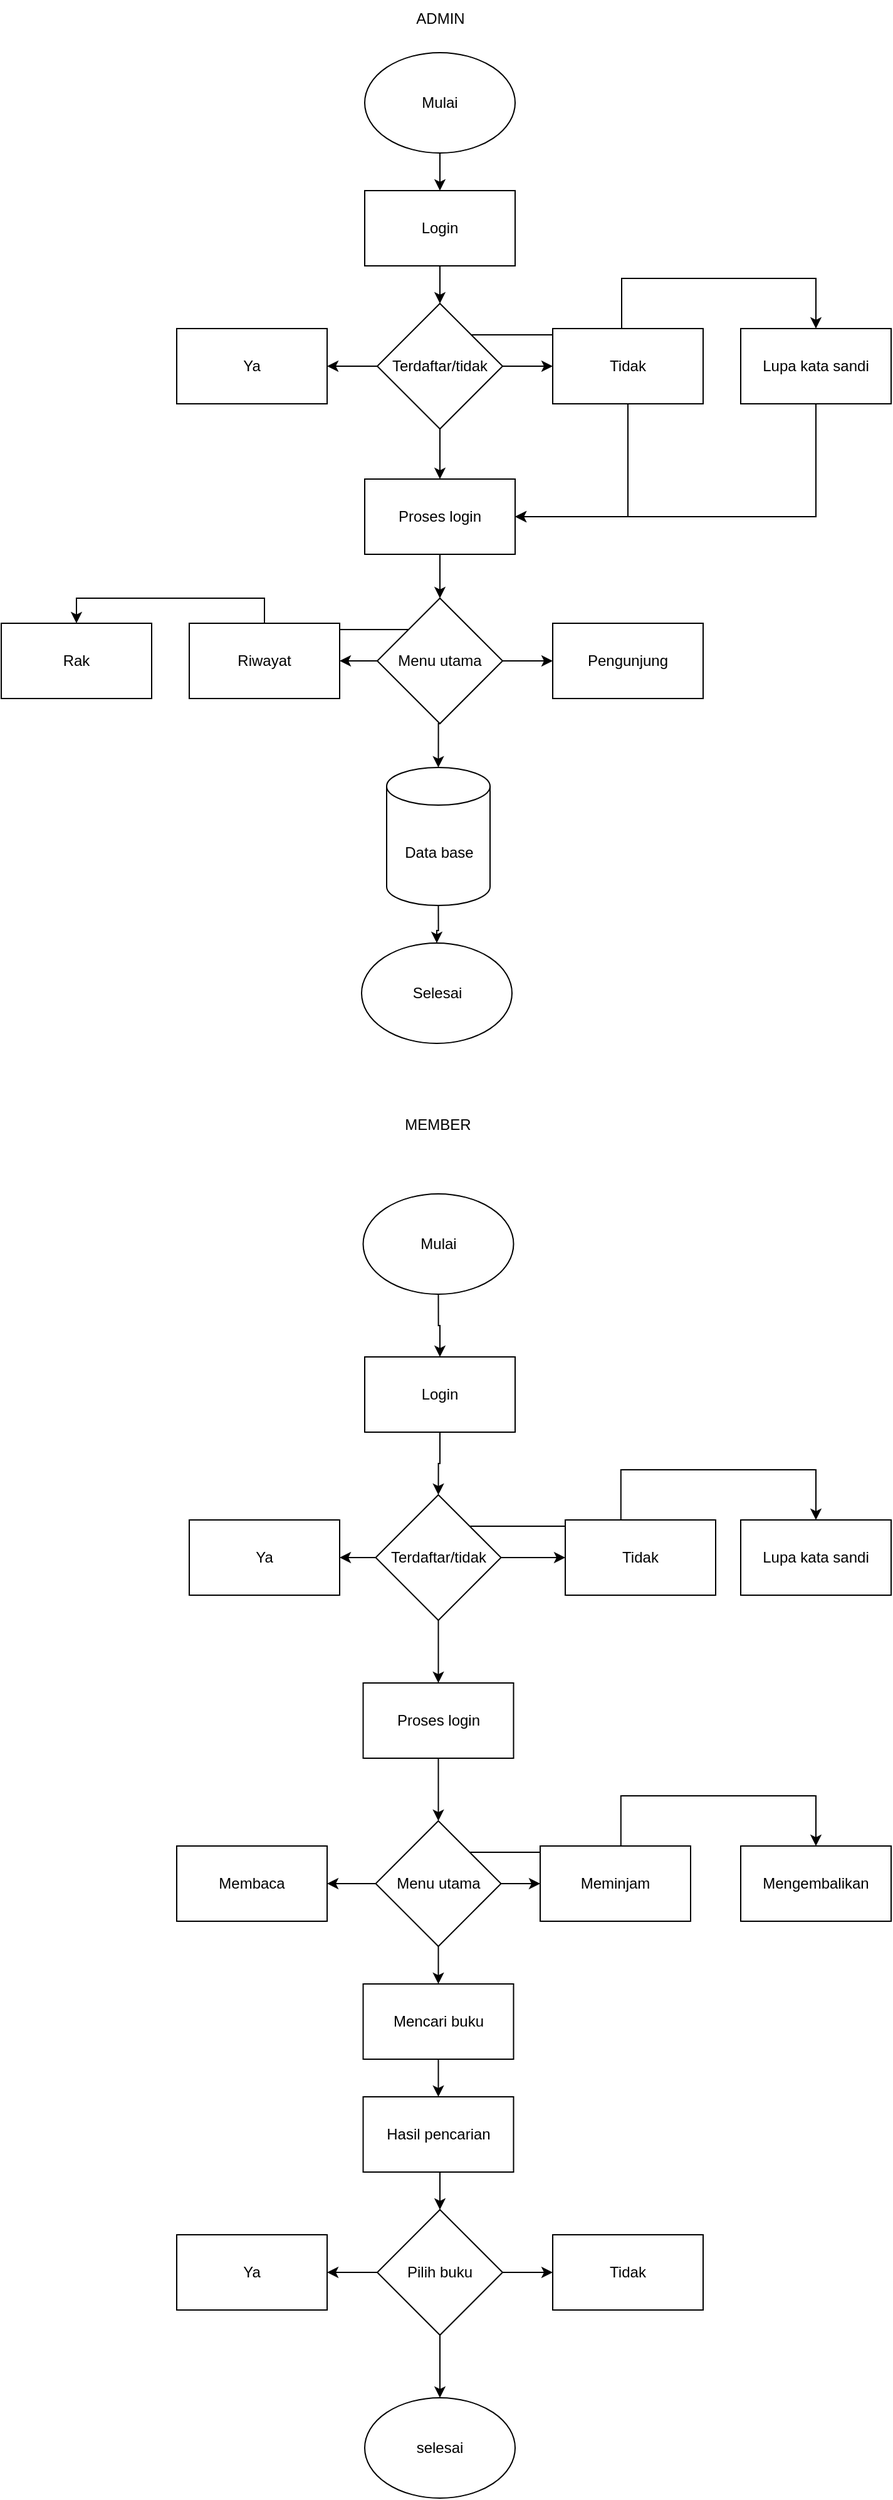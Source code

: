 <mxfile version="24.7.12">
  <diagram id="C5RBs43oDa-KdzZeNtuy" name="Page-1">
    <mxGraphModel dx="1434" dy="772" grid="1" gridSize="10" guides="1" tooltips="1" connect="1" arrows="1" fold="1" page="1" pageScale="1" pageWidth="827" pageHeight="1169" math="0" shadow="0">
      <root>
        <mxCell id="WIyWlLk6GJQsqaUBKTNV-0" />
        <mxCell id="WIyWlLk6GJQsqaUBKTNV-1" parent="WIyWlLk6GJQsqaUBKTNV-0" />
        <mxCell id="UuX250BPfMBqZ1j2QzMZ-12" style="edgeStyle=orthogonalEdgeStyle;rounded=0;orthogonalLoop=1;jettySize=auto;html=1;exitX=0.5;exitY=1;exitDx=0;exitDy=0;" edge="1" parent="WIyWlLk6GJQsqaUBKTNV-1" source="UuX250BPfMBqZ1j2QzMZ-0" target="UuX250BPfMBqZ1j2QzMZ-1">
          <mxGeometry relative="1" as="geometry" />
        </mxCell>
        <mxCell id="UuX250BPfMBqZ1j2QzMZ-0" value="Mulai" style="ellipse;whiteSpace=wrap;html=1;" vertex="1" parent="WIyWlLk6GJQsqaUBKTNV-1">
          <mxGeometry x="370" y="50" width="120" height="80" as="geometry" />
        </mxCell>
        <mxCell id="UuX250BPfMBqZ1j2QzMZ-13" style="edgeStyle=orthogonalEdgeStyle;rounded=0;orthogonalLoop=1;jettySize=auto;html=1;exitX=0.5;exitY=1;exitDx=0;exitDy=0;entryX=0.5;entryY=0;entryDx=0;entryDy=0;" edge="1" parent="WIyWlLk6GJQsqaUBKTNV-1" source="UuX250BPfMBqZ1j2QzMZ-1" target="UuX250BPfMBqZ1j2QzMZ-2">
          <mxGeometry relative="1" as="geometry" />
        </mxCell>
        <mxCell id="UuX250BPfMBqZ1j2QzMZ-1" value="Login" style="rounded=0;whiteSpace=wrap;html=1;" vertex="1" parent="WIyWlLk6GJQsqaUBKTNV-1">
          <mxGeometry x="370" y="160" width="120" height="60" as="geometry" />
        </mxCell>
        <mxCell id="UuX250BPfMBqZ1j2QzMZ-14" style="edgeStyle=orthogonalEdgeStyle;rounded=0;orthogonalLoop=1;jettySize=auto;html=1;exitX=1;exitY=0.5;exitDx=0;exitDy=0;entryX=0;entryY=0.5;entryDx=0;entryDy=0;" edge="1" parent="WIyWlLk6GJQsqaUBKTNV-1" source="UuX250BPfMBqZ1j2QzMZ-2" target="UuX250BPfMBqZ1j2QzMZ-4">
          <mxGeometry relative="1" as="geometry" />
        </mxCell>
        <mxCell id="UuX250BPfMBqZ1j2QzMZ-15" style="edgeStyle=orthogonalEdgeStyle;rounded=0;orthogonalLoop=1;jettySize=auto;html=1;exitX=1;exitY=0;exitDx=0;exitDy=0;entryX=0.5;entryY=0;entryDx=0;entryDy=0;" edge="1" parent="WIyWlLk6GJQsqaUBKTNV-1" source="UuX250BPfMBqZ1j2QzMZ-2" target="UuX250BPfMBqZ1j2QzMZ-5">
          <mxGeometry relative="1" as="geometry" />
        </mxCell>
        <mxCell id="UuX250BPfMBqZ1j2QzMZ-16" style="edgeStyle=orthogonalEdgeStyle;rounded=0;orthogonalLoop=1;jettySize=auto;html=1;exitX=0;exitY=0.5;exitDx=0;exitDy=0;entryX=1;entryY=0.5;entryDx=0;entryDy=0;" edge="1" parent="WIyWlLk6GJQsqaUBKTNV-1" source="UuX250BPfMBqZ1j2QzMZ-2" target="UuX250BPfMBqZ1j2QzMZ-3">
          <mxGeometry relative="1" as="geometry" />
        </mxCell>
        <mxCell id="UuX250BPfMBqZ1j2QzMZ-17" style="edgeStyle=orthogonalEdgeStyle;rounded=0;orthogonalLoop=1;jettySize=auto;html=1;exitX=0.5;exitY=1;exitDx=0;exitDy=0;entryX=0.5;entryY=0;entryDx=0;entryDy=0;" edge="1" parent="WIyWlLk6GJQsqaUBKTNV-1" source="UuX250BPfMBqZ1j2QzMZ-2" target="UuX250BPfMBqZ1j2QzMZ-6">
          <mxGeometry relative="1" as="geometry" />
        </mxCell>
        <mxCell id="UuX250BPfMBqZ1j2QzMZ-2" value="Terdaftar/tidak" style="rhombus;whiteSpace=wrap;html=1;" vertex="1" parent="WIyWlLk6GJQsqaUBKTNV-1">
          <mxGeometry x="380" y="250" width="100" height="100" as="geometry" />
        </mxCell>
        <mxCell id="UuX250BPfMBqZ1j2QzMZ-3" value="Ya" style="rounded=0;whiteSpace=wrap;html=1;" vertex="1" parent="WIyWlLk6GJQsqaUBKTNV-1">
          <mxGeometry x="220" y="270" width="120" height="60" as="geometry" />
        </mxCell>
        <mxCell id="UuX250BPfMBqZ1j2QzMZ-18" style="edgeStyle=orthogonalEdgeStyle;rounded=0;orthogonalLoop=1;jettySize=auto;html=1;exitX=0.5;exitY=1;exitDx=0;exitDy=0;entryX=1;entryY=0.5;entryDx=0;entryDy=0;" edge="1" parent="WIyWlLk6GJQsqaUBKTNV-1" source="UuX250BPfMBqZ1j2QzMZ-4" target="UuX250BPfMBqZ1j2QzMZ-6">
          <mxGeometry relative="1" as="geometry" />
        </mxCell>
        <mxCell id="UuX250BPfMBqZ1j2QzMZ-4" value="Tidak" style="rounded=0;whiteSpace=wrap;html=1;" vertex="1" parent="WIyWlLk6GJQsqaUBKTNV-1">
          <mxGeometry x="520" y="270" width="120" height="60" as="geometry" />
        </mxCell>
        <mxCell id="UuX250BPfMBqZ1j2QzMZ-19" style="edgeStyle=orthogonalEdgeStyle;rounded=0;orthogonalLoop=1;jettySize=auto;html=1;exitX=0.5;exitY=1;exitDx=0;exitDy=0;entryX=1;entryY=0.5;entryDx=0;entryDy=0;" edge="1" parent="WIyWlLk6GJQsqaUBKTNV-1" source="UuX250BPfMBqZ1j2QzMZ-5" target="UuX250BPfMBqZ1j2QzMZ-6">
          <mxGeometry relative="1" as="geometry" />
        </mxCell>
        <mxCell id="UuX250BPfMBqZ1j2QzMZ-5" value="Lupa kata sandi" style="rounded=0;whiteSpace=wrap;html=1;" vertex="1" parent="WIyWlLk6GJQsqaUBKTNV-1">
          <mxGeometry x="670" y="270" width="120" height="60" as="geometry" />
        </mxCell>
        <mxCell id="UuX250BPfMBqZ1j2QzMZ-20" style="edgeStyle=orthogonalEdgeStyle;rounded=0;orthogonalLoop=1;jettySize=auto;html=1;exitX=0.5;exitY=1;exitDx=0;exitDy=0;entryX=0.5;entryY=0;entryDx=0;entryDy=0;" edge="1" parent="WIyWlLk6GJQsqaUBKTNV-1" source="UuX250BPfMBqZ1j2QzMZ-6" target="UuX250BPfMBqZ1j2QzMZ-7">
          <mxGeometry relative="1" as="geometry" />
        </mxCell>
        <mxCell id="UuX250BPfMBqZ1j2QzMZ-6" value="Proses login" style="rounded=0;whiteSpace=wrap;html=1;" vertex="1" parent="WIyWlLk6GJQsqaUBKTNV-1">
          <mxGeometry x="370" y="390" width="120" height="60" as="geometry" />
        </mxCell>
        <mxCell id="UuX250BPfMBqZ1j2QzMZ-21" style="edgeStyle=orthogonalEdgeStyle;rounded=0;orthogonalLoop=1;jettySize=auto;html=1;exitX=1;exitY=0.5;exitDx=0;exitDy=0;entryX=0;entryY=0.5;entryDx=0;entryDy=0;" edge="1" parent="WIyWlLk6GJQsqaUBKTNV-1" source="UuX250BPfMBqZ1j2QzMZ-7" target="UuX250BPfMBqZ1j2QzMZ-10">
          <mxGeometry relative="1" as="geometry" />
        </mxCell>
        <mxCell id="UuX250BPfMBqZ1j2QzMZ-22" style="edgeStyle=orthogonalEdgeStyle;rounded=0;orthogonalLoop=1;jettySize=auto;html=1;exitX=0;exitY=0.5;exitDx=0;exitDy=0;entryX=1;entryY=0.5;entryDx=0;entryDy=0;" edge="1" parent="WIyWlLk6GJQsqaUBKTNV-1" source="UuX250BPfMBqZ1j2QzMZ-7" target="UuX250BPfMBqZ1j2QzMZ-8">
          <mxGeometry relative="1" as="geometry" />
        </mxCell>
        <mxCell id="UuX250BPfMBqZ1j2QzMZ-23" style="edgeStyle=orthogonalEdgeStyle;rounded=0;orthogonalLoop=1;jettySize=auto;html=1;exitX=0;exitY=0;exitDx=0;exitDy=0;entryX=0.5;entryY=0;entryDx=0;entryDy=0;" edge="1" parent="WIyWlLk6GJQsqaUBKTNV-1" source="UuX250BPfMBqZ1j2QzMZ-7" target="UuX250BPfMBqZ1j2QzMZ-9">
          <mxGeometry relative="1" as="geometry" />
        </mxCell>
        <mxCell id="UuX250BPfMBqZ1j2QzMZ-7" value="Menu utama" style="rhombus;whiteSpace=wrap;html=1;" vertex="1" parent="WIyWlLk6GJQsqaUBKTNV-1">
          <mxGeometry x="380" y="485" width="100" height="100" as="geometry" />
        </mxCell>
        <mxCell id="UuX250BPfMBqZ1j2QzMZ-8" value="Riwayat" style="rounded=0;whiteSpace=wrap;html=1;" vertex="1" parent="WIyWlLk6GJQsqaUBKTNV-1">
          <mxGeometry x="230" y="505" width="120" height="60" as="geometry" />
        </mxCell>
        <mxCell id="UuX250BPfMBqZ1j2QzMZ-9" value="Rak" style="rounded=0;whiteSpace=wrap;html=1;" vertex="1" parent="WIyWlLk6GJQsqaUBKTNV-1">
          <mxGeometry x="80" y="505" width="120" height="60" as="geometry" />
        </mxCell>
        <mxCell id="UuX250BPfMBqZ1j2QzMZ-10" value="Pengunjung" style="rounded=0;whiteSpace=wrap;html=1;" vertex="1" parent="WIyWlLk6GJQsqaUBKTNV-1">
          <mxGeometry x="520" y="505" width="120" height="60" as="geometry" />
        </mxCell>
        <mxCell id="UuX250BPfMBqZ1j2QzMZ-11" value="Selesai" style="ellipse;whiteSpace=wrap;html=1;" vertex="1" parent="WIyWlLk6GJQsqaUBKTNV-1">
          <mxGeometry x="367.5" y="760" width="120" height="80" as="geometry" />
        </mxCell>
        <mxCell id="UuX250BPfMBqZ1j2QzMZ-25" value="ADMIN" style="text;html=1;align=center;verticalAlign=middle;resizable=0;points=[];autosize=1;strokeColor=none;fillColor=none;" vertex="1" parent="WIyWlLk6GJQsqaUBKTNV-1">
          <mxGeometry x="400" y="8" width="60" height="30" as="geometry" />
        </mxCell>
        <mxCell id="UuX250BPfMBqZ1j2QzMZ-38" style="edgeStyle=orthogonalEdgeStyle;rounded=0;orthogonalLoop=1;jettySize=auto;html=1;exitX=0.5;exitY=1;exitDx=0;exitDy=0;entryX=0.5;entryY=0;entryDx=0;entryDy=0;" edge="1" parent="WIyWlLk6GJQsqaUBKTNV-1" source="UuX250BPfMBqZ1j2QzMZ-26" target="UuX250BPfMBqZ1j2QzMZ-28">
          <mxGeometry relative="1" as="geometry" />
        </mxCell>
        <mxCell id="UuX250BPfMBqZ1j2QzMZ-26" value="Mulai" style="ellipse;whiteSpace=wrap;html=1;" vertex="1" parent="WIyWlLk6GJQsqaUBKTNV-1">
          <mxGeometry x="368.75" y="960" width="120" height="80" as="geometry" />
        </mxCell>
        <mxCell id="UuX250BPfMBqZ1j2QzMZ-27" value="MEMBER" style="text;html=1;align=center;verticalAlign=middle;resizable=0;points=[];autosize=1;strokeColor=none;fillColor=none;" vertex="1" parent="WIyWlLk6GJQsqaUBKTNV-1">
          <mxGeometry x="387.5" y="890" width="80" height="30" as="geometry" />
        </mxCell>
        <mxCell id="UuX250BPfMBqZ1j2QzMZ-63" style="edgeStyle=orthogonalEdgeStyle;rounded=0;orthogonalLoop=1;jettySize=auto;html=1;exitX=0.5;exitY=1;exitDx=0;exitDy=0;entryX=0.5;entryY=0;entryDx=0;entryDy=0;" edge="1" parent="WIyWlLk6GJQsqaUBKTNV-1" source="UuX250BPfMBqZ1j2QzMZ-28" target="UuX250BPfMBqZ1j2QzMZ-29">
          <mxGeometry relative="1" as="geometry" />
        </mxCell>
        <mxCell id="UuX250BPfMBqZ1j2QzMZ-28" value="Login" style="rounded=0;whiteSpace=wrap;html=1;" vertex="1" parent="WIyWlLk6GJQsqaUBKTNV-1">
          <mxGeometry x="370" y="1090" width="120" height="60" as="geometry" />
        </mxCell>
        <mxCell id="UuX250BPfMBqZ1j2QzMZ-39" style="edgeStyle=orthogonalEdgeStyle;rounded=0;orthogonalLoop=1;jettySize=auto;html=1;exitX=1;exitY=0.5;exitDx=0;exitDy=0;entryX=0;entryY=0.5;entryDx=0;entryDy=0;" edge="1" parent="WIyWlLk6GJQsqaUBKTNV-1" source="UuX250BPfMBqZ1j2QzMZ-29" target="UuX250BPfMBqZ1j2QzMZ-31">
          <mxGeometry relative="1" as="geometry" />
        </mxCell>
        <mxCell id="UuX250BPfMBqZ1j2QzMZ-40" style="edgeStyle=orthogonalEdgeStyle;rounded=0;orthogonalLoop=1;jettySize=auto;html=1;exitX=1;exitY=0;exitDx=0;exitDy=0;entryX=0.5;entryY=0;entryDx=0;entryDy=0;" edge="1" parent="WIyWlLk6GJQsqaUBKTNV-1" source="UuX250BPfMBqZ1j2QzMZ-29" target="UuX250BPfMBqZ1j2QzMZ-32">
          <mxGeometry relative="1" as="geometry" />
        </mxCell>
        <mxCell id="UuX250BPfMBqZ1j2QzMZ-41" style="edgeStyle=orthogonalEdgeStyle;rounded=0;orthogonalLoop=1;jettySize=auto;html=1;exitX=0;exitY=0.5;exitDx=0;exitDy=0;entryX=1;entryY=0.5;entryDx=0;entryDy=0;" edge="1" parent="WIyWlLk6GJQsqaUBKTNV-1" source="UuX250BPfMBqZ1j2QzMZ-29" target="UuX250BPfMBqZ1j2QzMZ-30">
          <mxGeometry relative="1" as="geometry" />
        </mxCell>
        <mxCell id="UuX250BPfMBqZ1j2QzMZ-42" style="edgeStyle=orthogonalEdgeStyle;rounded=0;orthogonalLoop=1;jettySize=auto;html=1;exitX=0.5;exitY=1;exitDx=0;exitDy=0;entryX=0.5;entryY=0;entryDx=0;entryDy=0;" edge="1" parent="WIyWlLk6GJQsqaUBKTNV-1" source="UuX250BPfMBqZ1j2QzMZ-29" target="UuX250BPfMBqZ1j2QzMZ-33">
          <mxGeometry relative="1" as="geometry" />
        </mxCell>
        <mxCell id="UuX250BPfMBqZ1j2QzMZ-29" value="Terdaftar/tidak" style="rhombus;whiteSpace=wrap;html=1;" vertex="1" parent="WIyWlLk6GJQsqaUBKTNV-1">
          <mxGeometry x="378.75" y="1200" width="100" height="100" as="geometry" />
        </mxCell>
        <mxCell id="UuX250BPfMBqZ1j2QzMZ-30" value="Ya" style="rounded=0;whiteSpace=wrap;html=1;" vertex="1" parent="WIyWlLk6GJQsqaUBKTNV-1">
          <mxGeometry x="230" y="1220" width="120" height="60" as="geometry" />
        </mxCell>
        <mxCell id="UuX250BPfMBqZ1j2QzMZ-31" value="Tidak" style="rounded=0;whiteSpace=wrap;html=1;" vertex="1" parent="WIyWlLk6GJQsqaUBKTNV-1">
          <mxGeometry x="530" y="1220" width="120" height="60" as="geometry" />
        </mxCell>
        <mxCell id="UuX250BPfMBqZ1j2QzMZ-32" value="Lupa kata sandi" style="rounded=0;whiteSpace=wrap;html=1;" vertex="1" parent="WIyWlLk6GJQsqaUBKTNV-1">
          <mxGeometry x="670" y="1220" width="120" height="60" as="geometry" />
        </mxCell>
        <mxCell id="UuX250BPfMBqZ1j2QzMZ-43" style="edgeStyle=orthogonalEdgeStyle;rounded=0;orthogonalLoop=1;jettySize=auto;html=1;exitX=0.5;exitY=1;exitDx=0;exitDy=0;entryX=0.5;entryY=0;entryDx=0;entryDy=0;" edge="1" parent="WIyWlLk6GJQsqaUBKTNV-1" source="UuX250BPfMBqZ1j2QzMZ-33" target="UuX250BPfMBqZ1j2QzMZ-35">
          <mxGeometry relative="1" as="geometry" />
        </mxCell>
        <mxCell id="UuX250BPfMBqZ1j2QzMZ-33" value="Proses login" style="rounded=0;whiteSpace=wrap;html=1;" vertex="1" parent="WIyWlLk6GJQsqaUBKTNV-1">
          <mxGeometry x="368.75" y="1350" width="120" height="60" as="geometry" />
        </mxCell>
        <mxCell id="UuX250BPfMBqZ1j2QzMZ-34" value="Membaca" style="rounded=0;whiteSpace=wrap;html=1;" vertex="1" parent="WIyWlLk6GJQsqaUBKTNV-1">
          <mxGeometry x="220" y="1480" width="120" height="60" as="geometry" />
        </mxCell>
        <mxCell id="UuX250BPfMBqZ1j2QzMZ-44" style="edgeStyle=orthogonalEdgeStyle;rounded=0;orthogonalLoop=1;jettySize=auto;html=1;exitX=1;exitY=0.5;exitDx=0;exitDy=0;entryX=0;entryY=0.5;entryDx=0;entryDy=0;" edge="1" parent="WIyWlLk6GJQsqaUBKTNV-1" source="UuX250BPfMBqZ1j2QzMZ-35" target="UuX250BPfMBqZ1j2QzMZ-36">
          <mxGeometry relative="1" as="geometry" />
        </mxCell>
        <mxCell id="UuX250BPfMBqZ1j2QzMZ-45" style="edgeStyle=orthogonalEdgeStyle;rounded=0;orthogonalLoop=1;jettySize=auto;html=1;exitX=0;exitY=0.5;exitDx=0;exitDy=0;entryX=1;entryY=0.5;entryDx=0;entryDy=0;" edge="1" parent="WIyWlLk6GJQsqaUBKTNV-1" source="UuX250BPfMBqZ1j2QzMZ-35" target="UuX250BPfMBqZ1j2QzMZ-34">
          <mxGeometry relative="1" as="geometry" />
        </mxCell>
        <mxCell id="UuX250BPfMBqZ1j2QzMZ-46" style="edgeStyle=orthogonalEdgeStyle;rounded=0;orthogonalLoop=1;jettySize=auto;html=1;exitX=1;exitY=0;exitDx=0;exitDy=0;entryX=0.5;entryY=0;entryDx=0;entryDy=0;" edge="1" parent="WIyWlLk6GJQsqaUBKTNV-1" source="UuX250BPfMBqZ1j2QzMZ-35" target="UuX250BPfMBqZ1j2QzMZ-37">
          <mxGeometry relative="1" as="geometry" />
        </mxCell>
        <mxCell id="UuX250BPfMBqZ1j2QzMZ-52" style="edgeStyle=orthogonalEdgeStyle;rounded=0;orthogonalLoop=1;jettySize=auto;html=1;exitX=0.5;exitY=1;exitDx=0;exitDy=0;entryX=0.5;entryY=0;entryDx=0;entryDy=0;" edge="1" parent="WIyWlLk6GJQsqaUBKTNV-1" source="UuX250BPfMBqZ1j2QzMZ-35" target="UuX250BPfMBqZ1j2QzMZ-47">
          <mxGeometry relative="1" as="geometry" />
        </mxCell>
        <mxCell id="UuX250BPfMBqZ1j2QzMZ-35" value="Menu utama" style="rhombus;whiteSpace=wrap;html=1;" vertex="1" parent="WIyWlLk6GJQsqaUBKTNV-1">
          <mxGeometry x="378.75" y="1460" width="100" height="100" as="geometry" />
        </mxCell>
        <mxCell id="UuX250BPfMBqZ1j2QzMZ-36" value="Meminjam" style="rounded=0;whiteSpace=wrap;html=1;" vertex="1" parent="WIyWlLk6GJQsqaUBKTNV-1">
          <mxGeometry x="510" y="1480" width="120" height="60" as="geometry" />
        </mxCell>
        <mxCell id="UuX250BPfMBqZ1j2QzMZ-37" value="Mengembalikan" style="rounded=0;whiteSpace=wrap;html=1;" vertex="1" parent="WIyWlLk6GJQsqaUBKTNV-1">
          <mxGeometry x="670" y="1480" width="120" height="60" as="geometry" />
        </mxCell>
        <mxCell id="UuX250BPfMBqZ1j2QzMZ-53" style="edgeStyle=orthogonalEdgeStyle;rounded=0;orthogonalLoop=1;jettySize=auto;html=1;exitX=0.5;exitY=1;exitDx=0;exitDy=0;entryX=0.5;entryY=0;entryDx=0;entryDy=0;" edge="1" parent="WIyWlLk6GJQsqaUBKTNV-1" source="UuX250BPfMBqZ1j2QzMZ-47" target="UuX250BPfMBqZ1j2QzMZ-48">
          <mxGeometry relative="1" as="geometry" />
        </mxCell>
        <mxCell id="UuX250BPfMBqZ1j2QzMZ-47" value="Mencari buku" style="rounded=0;whiteSpace=wrap;html=1;" vertex="1" parent="WIyWlLk6GJQsqaUBKTNV-1">
          <mxGeometry x="368.75" y="1590" width="120" height="60" as="geometry" />
        </mxCell>
        <mxCell id="UuX250BPfMBqZ1j2QzMZ-54" style="edgeStyle=orthogonalEdgeStyle;rounded=0;orthogonalLoop=1;jettySize=auto;html=1;exitX=0.5;exitY=1;exitDx=0;exitDy=0;entryX=0.5;entryY=0;entryDx=0;entryDy=0;" edge="1" parent="WIyWlLk6GJQsqaUBKTNV-1" source="UuX250BPfMBqZ1j2QzMZ-48" target="UuX250BPfMBqZ1j2QzMZ-49">
          <mxGeometry relative="1" as="geometry" />
        </mxCell>
        <mxCell id="UuX250BPfMBqZ1j2QzMZ-48" value="Hasil pencarian" style="rounded=0;whiteSpace=wrap;html=1;" vertex="1" parent="WIyWlLk6GJQsqaUBKTNV-1">
          <mxGeometry x="368.75" y="1680" width="120" height="60" as="geometry" />
        </mxCell>
        <mxCell id="UuX250BPfMBqZ1j2QzMZ-57" style="edgeStyle=orthogonalEdgeStyle;rounded=0;orthogonalLoop=1;jettySize=auto;html=1;exitX=1;exitY=0.5;exitDx=0;exitDy=0;entryX=0;entryY=0.5;entryDx=0;entryDy=0;" edge="1" parent="WIyWlLk6GJQsqaUBKTNV-1" source="UuX250BPfMBqZ1j2QzMZ-49" target="UuX250BPfMBqZ1j2QzMZ-50">
          <mxGeometry relative="1" as="geometry" />
        </mxCell>
        <mxCell id="UuX250BPfMBqZ1j2QzMZ-58" style="edgeStyle=orthogonalEdgeStyle;rounded=0;orthogonalLoop=1;jettySize=auto;html=1;exitX=0;exitY=0.5;exitDx=0;exitDy=0;" edge="1" parent="WIyWlLk6GJQsqaUBKTNV-1" source="UuX250BPfMBqZ1j2QzMZ-49" target="UuX250BPfMBqZ1j2QzMZ-51">
          <mxGeometry relative="1" as="geometry" />
        </mxCell>
        <mxCell id="UuX250BPfMBqZ1j2QzMZ-59" style="edgeStyle=orthogonalEdgeStyle;rounded=0;orthogonalLoop=1;jettySize=auto;html=1;exitX=0.5;exitY=1;exitDx=0;exitDy=0;" edge="1" parent="WIyWlLk6GJQsqaUBKTNV-1" source="UuX250BPfMBqZ1j2QzMZ-49" target="UuX250BPfMBqZ1j2QzMZ-56">
          <mxGeometry relative="1" as="geometry" />
        </mxCell>
        <mxCell id="UuX250BPfMBqZ1j2QzMZ-49" value="Pilih buku" style="rhombus;whiteSpace=wrap;html=1;" vertex="1" parent="WIyWlLk6GJQsqaUBKTNV-1">
          <mxGeometry x="380" y="1770" width="100" height="100" as="geometry" />
        </mxCell>
        <mxCell id="UuX250BPfMBqZ1j2QzMZ-50" value="Tidak" style="rounded=0;whiteSpace=wrap;html=1;" vertex="1" parent="WIyWlLk6GJQsqaUBKTNV-1">
          <mxGeometry x="520" y="1790" width="120" height="60" as="geometry" />
        </mxCell>
        <mxCell id="UuX250BPfMBqZ1j2QzMZ-51" value="Ya" style="rounded=0;whiteSpace=wrap;html=1;" vertex="1" parent="WIyWlLk6GJQsqaUBKTNV-1">
          <mxGeometry x="220" y="1790" width="120" height="60" as="geometry" />
        </mxCell>
        <mxCell id="UuX250BPfMBqZ1j2QzMZ-56" value="selesai" style="ellipse;whiteSpace=wrap;html=1;" vertex="1" parent="WIyWlLk6GJQsqaUBKTNV-1">
          <mxGeometry x="370" y="1920" width="120" height="80" as="geometry" />
        </mxCell>
        <mxCell id="UuX250BPfMBqZ1j2QzMZ-64" style="edgeStyle=orthogonalEdgeStyle;rounded=0;orthogonalLoop=1;jettySize=auto;html=1;exitX=0.5;exitY=1;exitDx=0;exitDy=0;exitPerimeter=0;" edge="1" parent="WIyWlLk6GJQsqaUBKTNV-1" source="UuX250BPfMBqZ1j2QzMZ-60" target="UuX250BPfMBqZ1j2QzMZ-11">
          <mxGeometry relative="1" as="geometry" />
        </mxCell>
        <mxCell id="UuX250BPfMBqZ1j2QzMZ-60" value="Data base" style="shape=cylinder3;whiteSpace=wrap;html=1;boundedLbl=1;backgroundOutline=1;size=15;" vertex="1" parent="WIyWlLk6GJQsqaUBKTNV-1">
          <mxGeometry x="387.5" y="620" width="82.5" height="110" as="geometry" />
        </mxCell>
        <mxCell id="UuX250BPfMBqZ1j2QzMZ-62" style="edgeStyle=orthogonalEdgeStyle;rounded=0;orthogonalLoop=1;jettySize=auto;html=1;exitX=0.5;exitY=1;exitDx=0;exitDy=0;entryX=0.5;entryY=0;entryDx=0;entryDy=0;entryPerimeter=0;" edge="1" parent="WIyWlLk6GJQsqaUBKTNV-1" source="UuX250BPfMBqZ1j2QzMZ-7" target="UuX250BPfMBqZ1j2QzMZ-60">
          <mxGeometry relative="1" as="geometry" />
        </mxCell>
      </root>
    </mxGraphModel>
  </diagram>
</mxfile>

